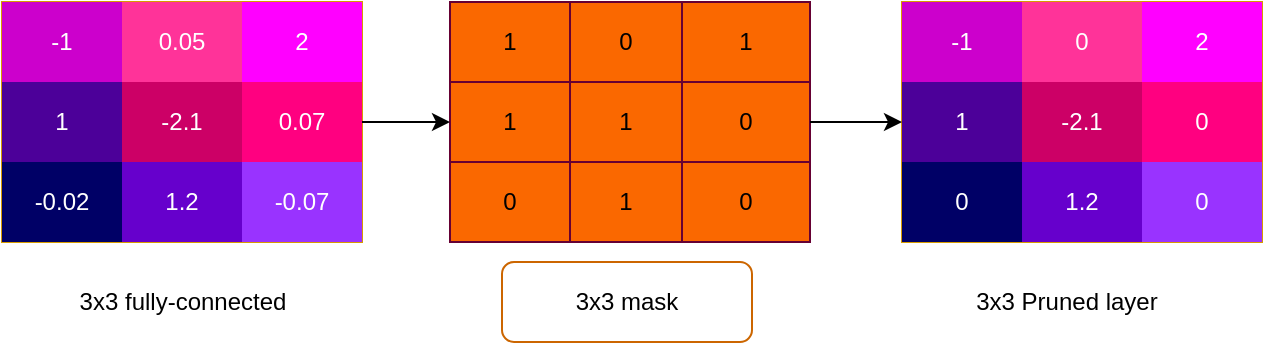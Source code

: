 <mxfile version="14.8.5" type="github">
  <diagram id="-DsOrJTz1vBS40qc5Hbc" name="Page-1">
    <mxGraphModel dx="1422" dy="762" grid="1" gridSize="10" guides="1" tooltips="1" connect="1" arrows="1" fold="1" page="1" pageScale="1" pageWidth="827" pageHeight="1169" math="0" shadow="0">
      <root>
        <mxCell id="0" />
        <mxCell id="1" parent="0" />
        <mxCell id="ndkXx7g5P4UGRcd41KZU-1" value="" style="shape=table;html=1;whiteSpace=wrap;startSize=0;container=1;collapsible=0;childLayout=tableLayout;fillColor=#ffe6cc;strokeColor=#d79b00;fontColor=#FFFFFF;" vertex="1" parent="1">
          <mxGeometry x="100" y="180" width="180" height="120" as="geometry" />
        </mxCell>
        <mxCell id="ndkXx7g5P4UGRcd41KZU-2" value="" style="shape=partialRectangle;html=1;whiteSpace=wrap;collapsible=0;dropTarget=0;pointerEvents=0;fillColor=none;top=0;left=0;bottom=0;right=0;points=[[0,0.5],[1,0.5]];portConstraint=eastwest;fontColor=#FFFFFF;" vertex="1" parent="ndkXx7g5P4UGRcd41KZU-1">
          <mxGeometry width="180" height="40" as="geometry" />
        </mxCell>
        <mxCell id="ndkXx7g5P4UGRcd41KZU-3" value="&lt;font color=&quot;#ffffff&quot;&gt;-1&lt;/font&gt;" style="shape=partialRectangle;html=1;whiteSpace=wrap;connectable=0;top=0;left=0;bottom=0;right=0;overflow=hidden;fillColor=#CC00CC;" vertex="1" parent="ndkXx7g5P4UGRcd41KZU-2">
          <mxGeometry width="60" height="40" as="geometry" />
        </mxCell>
        <mxCell id="ndkXx7g5P4UGRcd41KZU-4" value="&lt;font color=&quot;#ffffff&quot;&gt;0.05&lt;/font&gt;" style="shape=partialRectangle;html=1;whiteSpace=wrap;connectable=0;top=0;left=0;bottom=0;right=0;overflow=hidden;fillColor=#FF3399;" vertex="1" parent="ndkXx7g5P4UGRcd41KZU-2">
          <mxGeometry x="60" width="60" height="40" as="geometry" />
        </mxCell>
        <mxCell id="ndkXx7g5P4UGRcd41KZU-5" value="&lt;font color=&quot;#ffffff&quot;&gt;2&lt;/font&gt;" style="shape=partialRectangle;html=1;whiteSpace=wrap;connectable=0;top=0;left=0;bottom=0;right=0;overflow=hidden;fillColor=#FF00FF;" vertex="1" parent="ndkXx7g5P4UGRcd41KZU-2">
          <mxGeometry x="120" width="60" height="40" as="geometry" />
        </mxCell>
        <mxCell id="ndkXx7g5P4UGRcd41KZU-6" value="" style="shape=partialRectangle;html=1;whiteSpace=wrap;collapsible=0;dropTarget=0;pointerEvents=0;fillColor=none;top=0;left=0;bottom=0;right=0;points=[[0,0.5],[1,0.5]];portConstraint=eastwest;" vertex="1" parent="ndkXx7g5P4UGRcd41KZU-1">
          <mxGeometry y="40" width="180" height="40" as="geometry" />
        </mxCell>
        <mxCell id="ndkXx7g5P4UGRcd41KZU-7" value="&lt;font color=&quot;#ffffff&quot;&gt;1&lt;/font&gt;" style="shape=partialRectangle;html=1;whiteSpace=wrap;connectable=0;top=0;left=0;bottom=0;right=0;overflow=hidden;fillColor=#4C0099;" vertex="1" parent="ndkXx7g5P4UGRcd41KZU-6">
          <mxGeometry width="60" height="40" as="geometry" />
        </mxCell>
        <mxCell id="ndkXx7g5P4UGRcd41KZU-8" value="&lt;font color=&quot;#ffffff&quot;&gt;-2.1&lt;/font&gt;" style="shape=partialRectangle;html=1;whiteSpace=wrap;connectable=0;top=0;left=0;bottom=0;right=0;overflow=hidden;fillColor=#CC0066;" vertex="1" parent="ndkXx7g5P4UGRcd41KZU-6">
          <mxGeometry x="60" width="60" height="40" as="geometry" />
        </mxCell>
        <mxCell id="ndkXx7g5P4UGRcd41KZU-9" value="&lt;font color=&quot;#ffffff&quot;&gt;0.07&lt;/font&gt;" style="shape=partialRectangle;html=1;whiteSpace=wrap;connectable=0;top=0;left=0;bottom=0;right=0;overflow=hidden;strokeColor=#d79b00;fillColor=#FF0080;" vertex="1" parent="ndkXx7g5P4UGRcd41KZU-6">
          <mxGeometry x="120" width="60" height="40" as="geometry" />
        </mxCell>
        <mxCell id="ndkXx7g5P4UGRcd41KZU-10" value="" style="shape=partialRectangle;html=1;whiteSpace=wrap;collapsible=0;dropTarget=0;pointerEvents=0;fillColor=none;top=0;left=0;bottom=0;right=0;points=[[0,0.5],[1,0.5]];portConstraint=eastwest;" vertex="1" parent="ndkXx7g5P4UGRcd41KZU-1">
          <mxGeometry y="80" width="180" height="40" as="geometry" />
        </mxCell>
        <mxCell id="ndkXx7g5P4UGRcd41KZU-11" value="&lt;font color=&quot;#ffffff&quot;&gt;-0.02&lt;/font&gt;" style="shape=partialRectangle;html=1;whiteSpace=wrap;connectable=0;top=0;left=0;bottom=0;right=0;overflow=hidden;fillColor=#000066;" vertex="1" parent="ndkXx7g5P4UGRcd41KZU-10">
          <mxGeometry width="60" height="40" as="geometry" />
        </mxCell>
        <mxCell id="ndkXx7g5P4UGRcd41KZU-12" value="&lt;font color=&quot;#ffffff&quot;&gt;1.2&lt;/font&gt;" style="shape=partialRectangle;html=1;whiteSpace=wrap;connectable=0;top=0;left=0;bottom=0;right=0;overflow=hidden;fillColor=#6600CC;" vertex="1" parent="ndkXx7g5P4UGRcd41KZU-10">
          <mxGeometry x="60" width="60" height="40" as="geometry" />
        </mxCell>
        <mxCell id="ndkXx7g5P4UGRcd41KZU-13" value="&lt;font color=&quot;#ffffff&quot;&gt;-0.07&lt;/font&gt;" style="shape=partialRectangle;html=1;whiteSpace=wrap;connectable=0;top=0;left=0;bottom=0;right=0;overflow=hidden;fillColor=#9933FF;" vertex="1" parent="ndkXx7g5P4UGRcd41KZU-10">
          <mxGeometry x="120" width="60" height="40" as="geometry" />
        </mxCell>
        <mxCell id="ndkXx7g5P4UGRcd41KZU-14" value="" style="shape=table;html=1;whiteSpace=wrap;startSize=0;container=1;collapsible=0;childLayout=tableLayout;fillColor=#fa6800;fontColor=#000000;strokeColor=#660033;" vertex="1" parent="1">
          <mxGeometry x="324" y="180" width="180" height="120" as="geometry" />
        </mxCell>
        <mxCell id="ndkXx7g5P4UGRcd41KZU-15" value="" style="shape=partialRectangle;html=1;whiteSpace=wrap;collapsible=0;dropTarget=0;pointerEvents=0;fillColor=none;top=0;left=0;bottom=0;right=0;points=[[0,0.5],[1,0.5]];portConstraint=eastwest;strokeColor=#660033;" vertex="1" parent="ndkXx7g5P4UGRcd41KZU-14">
          <mxGeometry width="180" height="40" as="geometry" />
        </mxCell>
        <mxCell id="ndkXx7g5P4UGRcd41KZU-16" value="1" style="shape=partialRectangle;html=1;whiteSpace=wrap;connectable=0;fillColor=none;top=0;left=0;bottom=0;right=0;overflow=hidden;strokeColor=#660033;" vertex="1" parent="ndkXx7g5P4UGRcd41KZU-15">
          <mxGeometry width="60" height="40" as="geometry" />
        </mxCell>
        <mxCell id="ndkXx7g5P4UGRcd41KZU-17" value="0" style="shape=partialRectangle;html=1;whiteSpace=wrap;connectable=0;fillColor=none;top=0;left=0;bottom=0;right=0;overflow=hidden;strokeColor=#660033;" vertex="1" parent="ndkXx7g5P4UGRcd41KZU-15">
          <mxGeometry x="60" width="56" height="40" as="geometry" />
        </mxCell>
        <mxCell id="ndkXx7g5P4UGRcd41KZU-18" value="1" style="shape=partialRectangle;html=1;whiteSpace=wrap;connectable=0;fillColor=none;top=0;left=0;bottom=0;right=0;overflow=hidden;strokeColor=#660033;" vertex="1" parent="ndkXx7g5P4UGRcd41KZU-15">
          <mxGeometry x="116" width="64" height="40" as="geometry" />
        </mxCell>
        <mxCell id="ndkXx7g5P4UGRcd41KZU-19" value="" style="shape=partialRectangle;html=1;whiteSpace=wrap;collapsible=0;dropTarget=0;pointerEvents=0;fillColor=none;top=0;left=0;bottom=0;right=0;points=[[0,0.5],[1,0.5]];portConstraint=eastwest;strokeColor=#660033;" vertex="1" parent="ndkXx7g5P4UGRcd41KZU-14">
          <mxGeometry y="40" width="180" height="40" as="geometry" />
        </mxCell>
        <mxCell id="ndkXx7g5P4UGRcd41KZU-20" value="1" style="shape=partialRectangle;html=1;whiteSpace=wrap;connectable=0;fillColor=none;top=0;left=0;bottom=0;right=0;overflow=hidden;strokeColor=#660033;" vertex="1" parent="ndkXx7g5P4UGRcd41KZU-19">
          <mxGeometry width="60" height="40" as="geometry" />
        </mxCell>
        <mxCell id="ndkXx7g5P4UGRcd41KZU-21" value="1" style="shape=partialRectangle;html=1;whiteSpace=wrap;connectable=0;fillColor=none;top=0;left=0;bottom=0;right=0;overflow=hidden;strokeColor=#660033;" vertex="1" parent="ndkXx7g5P4UGRcd41KZU-19">
          <mxGeometry x="60" width="56" height="40" as="geometry" />
        </mxCell>
        <mxCell id="ndkXx7g5P4UGRcd41KZU-22" value="0" style="shape=partialRectangle;html=1;whiteSpace=wrap;connectable=0;fillColor=none;top=0;left=0;bottom=0;right=0;overflow=hidden;strokeColor=#660033;" vertex="1" parent="ndkXx7g5P4UGRcd41KZU-19">
          <mxGeometry x="116" width="64" height="40" as="geometry" />
        </mxCell>
        <mxCell id="ndkXx7g5P4UGRcd41KZU-23" value="" style="shape=partialRectangle;html=1;whiteSpace=wrap;collapsible=0;dropTarget=0;pointerEvents=0;fillColor=none;top=0;left=0;bottom=0;right=0;points=[[0,0.5],[1,0.5]];portConstraint=eastwest;strokeColor=#660033;" vertex="1" parent="ndkXx7g5P4UGRcd41KZU-14">
          <mxGeometry y="80" width="180" height="40" as="geometry" />
        </mxCell>
        <mxCell id="ndkXx7g5P4UGRcd41KZU-24" value="0" style="shape=partialRectangle;html=1;whiteSpace=wrap;connectable=0;fillColor=none;top=0;left=0;bottom=0;right=0;overflow=hidden;strokeColor=#660033;" vertex="1" parent="ndkXx7g5P4UGRcd41KZU-23">
          <mxGeometry width="60" height="40" as="geometry" />
        </mxCell>
        <mxCell id="ndkXx7g5P4UGRcd41KZU-25" value="1" style="shape=partialRectangle;html=1;whiteSpace=wrap;connectable=0;fillColor=none;top=0;left=0;bottom=0;right=0;overflow=hidden;strokeColor=#660033;" vertex="1" parent="ndkXx7g5P4UGRcd41KZU-23">
          <mxGeometry x="60" width="56" height="40" as="geometry" />
        </mxCell>
        <mxCell id="ndkXx7g5P4UGRcd41KZU-26" value="0" style="shape=partialRectangle;html=1;whiteSpace=wrap;connectable=0;fillColor=none;top=0;left=0;bottom=0;right=0;overflow=hidden;strokeColor=#660033;" vertex="1" parent="ndkXx7g5P4UGRcd41KZU-23">
          <mxGeometry x="116" width="64" height="40" as="geometry" />
        </mxCell>
        <mxCell id="ndkXx7g5P4UGRcd41KZU-27" value="&lt;font color=&quot;#000000&quot;&gt;3x3 fully-connected&lt;/font&gt;" style="rounded=1;whiteSpace=wrap;html=1;fontColor=#FFFFFF;strokeColor=#FFFFFF;fillColor=#FFFFFF;" vertex="1" parent="1">
          <mxGeometry x="127.5" y="310" width="125" height="40" as="geometry" />
        </mxCell>
        <mxCell id="ndkXx7g5P4UGRcd41KZU-29" value="&lt;font color=&quot;#000000&quot;&gt;3x3 mask&lt;/font&gt;" style="rounded=1;whiteSpace=wrap;html=1;fontColor=#FFFFFF;fillColor=#FFFFFF;strokeColor=#CC6600;" vertex="1" parent="1">
          <mxGeometry x="350" y="310" width="125" height="40" as="geometry" />
        </mxCell>
        <mxCell id="ndkXx7g5P4UGRcd41KZU-32" style="edgeStyle=orthogonalEdgeStyle;rounded=0;orthogonalLoop=1;jettySize=auto;html=1;exitX=1;exitY=0.5;exitDx=0;exitDy=0;entryX=0;entryY=0.5;entryDx=0;entryDy=0;fontColor=#FFFFFF;" edge="1" parent="1" source="ndkXx7g5P4UGRcd41KZU-6" target="ndkXx7g5P4UGRcd41KZU-19">
          <mxGeometry relative="1" as="geometry" />
        </mxCell>
        <mxCell id="ndkXx7g5P4UGRcd41KZU-33" value="" style="shape=table;html=1;whiteSpace=wrap;startSize=0;container=1;collapsible=0;childLayout=tableLayout;fillColor=#ffe6cc;strokeColor=#d79b00;fontColor=#FFFFFF;" vertex="1" parent="1">
          <mxGeometry x="550" y="180" width="180" height="120" as="geometry" />
        </mxCell>
        <mxCell id="ndkXx7g5P4UGRcd41KZU-34" value="" style="shape=partialRectangle;html=1;whiteSpace=wrap;collapsible=0;dropTarget=0;pointerEvents=0;fillColor=none;top=0;left=0;bottom=0;right=0;points=[[0,0.5],[1,0.5]];portConstraint=eastwest;fontColor=#FFFFFF;" vertex="1" parent="ndkXx7g5P4UGRcd41KZU-33">
          <mxGeometry width="180" height="40" as="geometry" />
        </mxCell>
        <mxCell id="ndkXx7g5P4UGRcd41KZU-35" value="&lt;font color=&quot;#ffffff&quot;&gt;-1&lt;/font&gt;" style="shape=partialRectangle;html=1;whiteSpace=wrap;connectable=0;top=0;left=0;bottom=0;right=0;overflow=hidden;fillColor=#CC00CC;" vertex="1" parent="ndkXx7g5P4UGRcd41KZU-34">
          <mxGeometry width="60" height="40" as="geometry" />
        </mxCell>
        <mxCell id="ndkXx7g5P4UGRcd41KZU-36" value="&lt;font color=&quot;#ffffff&quot;&gt;0&lt;/font&gt;" style="shape=partialRectangle;html=1;whiteSpace=wrap;connectable=0;top=0;left=0;bottom=0;right=0;overflow=hidden;fillColor=#FF3399;" vertex="1" parent="ndkXx7g5P4UGRcd41KZU-34">
          <mxGeometry x="60" width="60" height="40" as="geometry" />
        </mxCell>
        <mxCell id="ndkXx7g5P4UGRcd41KZU-37" value="&lt;font color=&quot;#ffffff&quot;&gt;2&lt;/font&gt;" style="shape=partialRectangle;html=1;whiteSpace=wrap;connectable=0;top=0;left=0;bottom=0;right=0;overflow=hidden;fillColor=#FF00FF;" vertex="1" parent="ndkXx7g5P4UGRcd41KZU-34">
          <mxGeometry x="120" width="60" height="40" as="geometry" />
        </mxCell>
        <mxCell id="ndkXx7g5P4UGRcd41KZU-38" value="" style="shape=partialRectangle;html=1;whiteSpace=wrap;collapsible=0;dropTarget=0;pointerEvents=0;fillColor=none;top=0;left=0;bottom=0;right=0;points=[[0,0.5],[1,0.5]];portConstraint=eastwest;" vertex="1" parent="ndkXx7g5P4UGRcd41KZU-33">
          <mxGeometry y="40" width="180" height="40" as="geometry" />
        </mxCell>
        <mxCell id="ndkXx7g5P4UGRcd41KZU-39" value="&lt;font color=&quot;#ffffff&quot;&gt;1&lt;/font&gt;" style="shape=partialRectangle;html=1;whiteSpace=wrap;connectable=0;top=0;left=0;bottom=0;right=0;overflow=hidden;fillColor=#4C0099;" vertex="1" parent="ndkXx7g5P4UGRcd41KZU-38">
          <mxGeometry width="60" height="40" as="geometry" />
        </mxCell>
        <mxCell id="ndkXx7g5P4UGRcd41KZU-40" value="&lt;font color=&quot;#ffffff&quot;&gt;-2.1&lt;/font&gt;" style="shape=partialRectangle;html=1;whiteSpace=wrap;connectable=0;top=0;left=0;bottom=0;right=0;overflow=hidden;fillColor=#CC0066;" vertex="1" parent="ndkXx7g5P4UGRcd41KZU-38">
          <mxGeometry x="60" width="60" height="40" as="geometry" />
        </mxCell>
        <mxCell id="ndkXx7g5P4UGRcd41KZU-41" value="&lt;font color=&quot;#ffffff&quot;&gt;0&lt;/font&gt;" style="shape=partialRectangle;html=1;whiteSpace=wrap;connectable=0;top=0;left=0;bottom=0;right=0;overflow=hidden;strokeColor=#d79b00;fillColor=#FF0080;" vertex="1" parent="ndkXx7g5P4UGRcd41KZU-38">
          <mxGeometry x="120" width="60" height="40" as="geometry" />
        </mxCell>
        <mxCell id="ndkXx7g5P4UGRcd41KZU-42" value="" style="shape=partialRectangle;html=1;whiteSpace=wrap;collapsible=0;dropTarget=0;pointerEvents=0;fillColor=none;top=0;left=0;bottom=0;right=0;points=[[0,0.5],[1,0.5]];portConstraint=eastwest;" vertex="1" parent="ndkXx7g5P4UGRcd41KZU-33">
          <mxGeometry y="80" width="180" height="40" as="geometry" />
        </mxCell>
        <mxCell id="ndkXx7g5P4UGRcd41KZU-43" value="&lt;font color=&quot;#ffffff&quot;&gt;0&lt;/font&gt;" style="shape=partialRectangle;html=1;whiteSpace=wrap;connectable=0;top=0;left=0;bottom=0;right=0;overflow=hidden;fillColor=#000066;" vertex="1" parent="ndkXx7g5P4UGRcd41KZU-42">
          <mxGeometry width="60" height="40" as="geometry" />
        </mxCell>
        <mxCell id="ndkXx7g5P4UGRcd41KZU-44" value="&lt;font color=&quot;#ffffff&quot;&gt;1.2&lt;/font&gt;" style="shape=partialRectangle;html=1;whiteSpace=wrap;connectable=0;top=0;left=0;bottom=0;right=0;overflow=hidden;fillColor=#6600CC;" vertex="1" parent="ndkXx7g5P4UGRcd41KZU-42">
          <mxGeometry x="60" width="60" height="40" as="geometry" />
        </mxCell>
        <mxCell id="ndkXx7g5P4UGRcd41KZU-45" value="&lt;font color=&quot;#ffffff&quot;&gt;0&lt;/font&gt;" style="shape=partialRectangle;html=1;whiteSpace=wrap;connectable=0;top=0;left=0;bottom=0;right=0;overflow=hidden;fillColor=#9933FF;" vertex="1" parent="ndkXx7g5P4UGRcd41KZU-42">
          <mxGeometry x="120" width="60" height="40" as="geometry" />
        </mxCell>
        <mxCell id="ndkXx7g5P4UGRcd41KZU-46" value="&lt;font color=&quot;#000000&quot;&gt;3x3 Pruned layer&lt;/font&gt;" style="rounded=1;whiteSpace=wrap;html=1;fontColor=#FFFFFF;strokeColor=#FFFFFF;fillColor=#FFFFFF;" vertex="1" parent="1">
          <mxGeometry x="570" y="310" width="125" height="40" as="geometry" />
        </mxCell>
        <mxCell id="ndkXx7g5P4UGRcd41KZU-47" style="edgeStyle=orthogonalEdgeStyle;rounded=0;orthogonalLoop=1;jettySize=auto;html=1;exitX=1;exitY=0.5;exitDx=0;exitDy=0;entryX=0;entryY=0.5;entryDx=0;entryDy=0;fontColor=#FFFFFF;" edge="1" parent="1" source="ndkXx7g5P4UGRcd41KZU-19" target="ndkXx7g5P4UGRcd41KZU-38">
          <mxGeometry relative="1" as="geometry" />
        </mxCell>
      </root>
    </mxGraphModel>
  </diagram>
</mxfile>
